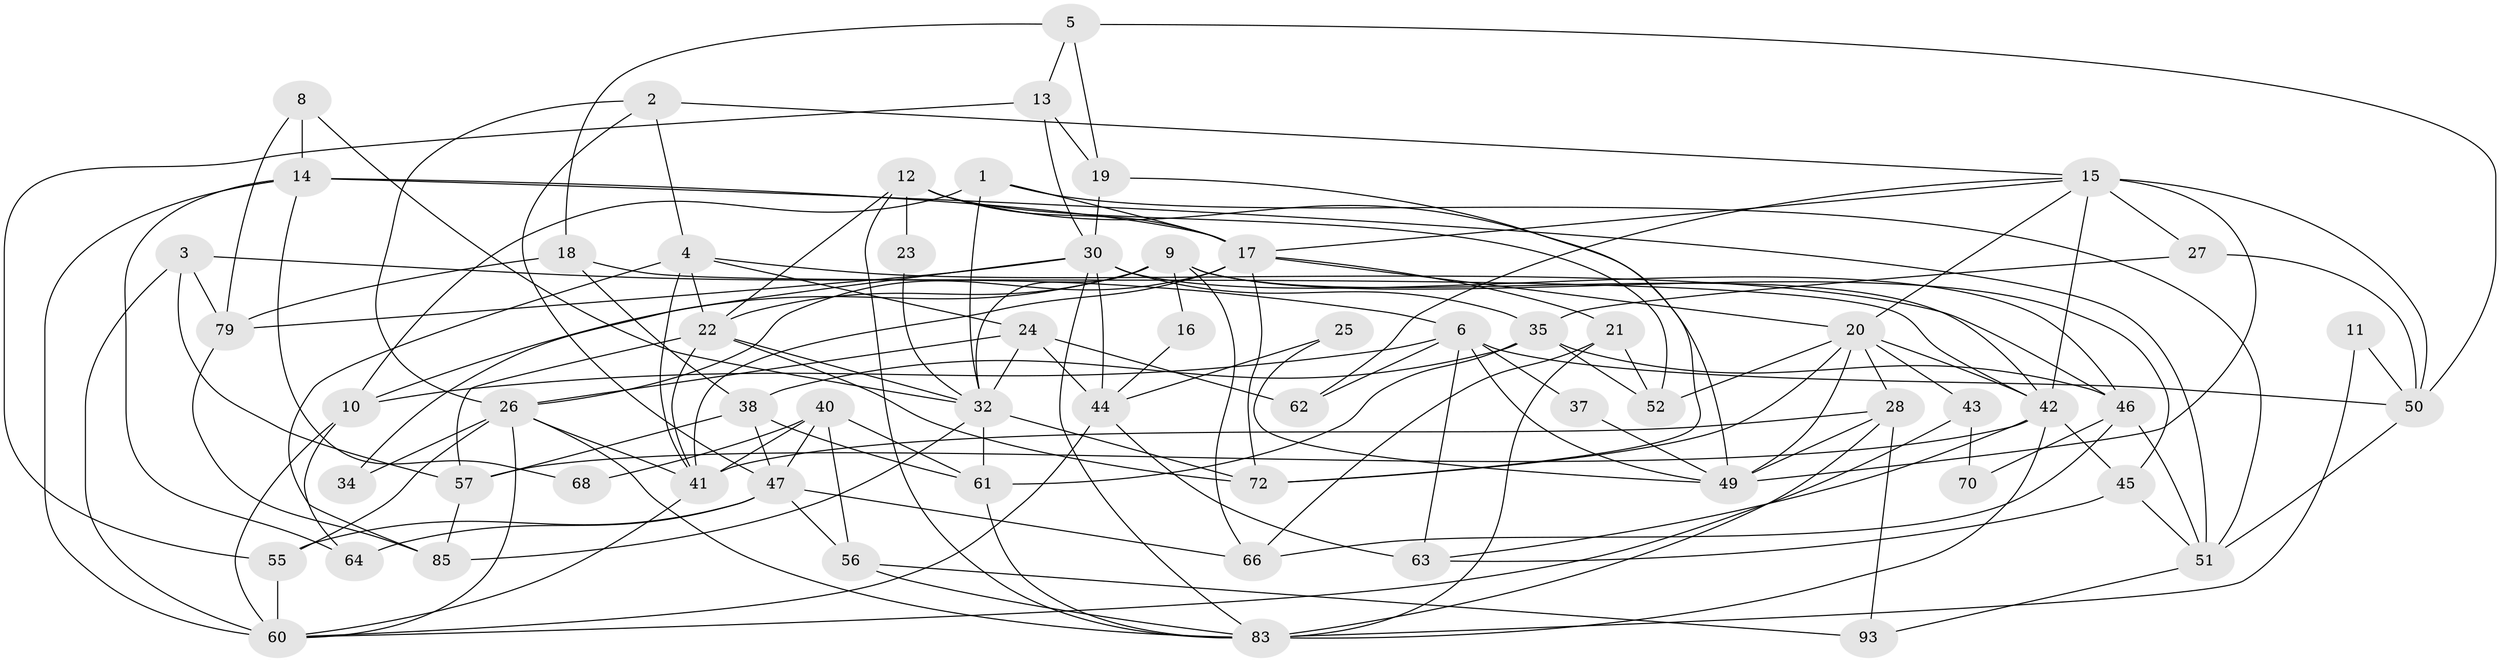 // Generated by graph-tools (version 1.1) at 2025/52/02/27/25 19:52:08]
// undirected, 61 vertices, 152 edges
graph export_dot {
graph [start="1"]
  node [color=gray90,style=filled];
  1;
  2;
  3 [super="+77"];
  4 [super="+92"];
  5 [super="+7"];
  6 [super="+36"];
  8 [super="+39"];
  9 [super="+29"];
  10;
  11;
  12 [super="+31"];
  13 [super="+33"];
  14 [super="+74"];
  15 [super="+73"];
  16;
  17 [super="+65"];
  18;
  19 [super="+69"];
  20 [super="+81"];
  21 [super="+54"];
  22 [super="+67"];
  23 [super="+59"];
  24 [super="+76"];
  25;
  26 [super="+58"];
  27;
  28 [super="+100"];
  30 [super="+78"];
  32 [super="+94"];
  34;
  35 [super="+87"];
  37;
  38 [super="+96"];
  40 [super="+88"];
  41 [super="+48"];
  42 [super="+90"];
  43;
  44;
  45;
  46 [super="+53"];
  47 [super="+101"];
  49 [super="+82"];
  50 [super="+75"];
  51 [super="+98"];
  52 [super="+80"];
  55 [super="+84"];
  56;
  57;
  60 [super="+86"];
  61 [super="+89"];
  62 [super="+97"];
  63 [super="+71"];
  64;
  66;
  68;
  70;
  72 [super="+95"];
  79 [super="+91"];
  83 [super="+99"];
  85;
  93;
  1 -- 17;
  1 -- 10;
  1 -- 51;
  1 -- 32;
  2 -- 26;
  2 -- 4;
  2 -- 15;
  2 -- 47;
  3 -- 60 [weight=2];
  3 -- 57;
  3 -- 6;
  3 -- 79;
  4 -- 85;
  4 -- 22;
  4 -- 24;
  4 -- 41;
  4 -- 46;
  5 -- 50;
  5 -- 18;
  5 -- 19;
  5 -- 13;
  6 -- 50;
  6 -- 49;
  6 -- 37;
  6 -- 10;
  6 -- 62;
  6 -- 63;
  8 -- 32;
  8 -- 79;
  8 -- 14;
  9 -- 10;
  9 -- 22 [weight=2];
  9 -- 45;
  9 -- 42;
  9 -- 16;
  9 -- 32;
  9 -- 66;
  10 -- 60;
  10 -- 64;
  11 -- 83;
  11 -- 50;
  12 -- 17;
  12 -- 52;
  12 -- 23 [weight=2];
  12 -- 49;
  12 -- 83;
  12 -- 22;
  13 -- 55;
  13 -- 30;
  13 -- 19;
  14 -- 17;
  14 -- 68;
  14 -- 64;
  14 -- 51;
  14 -- 60;
  15 -- 27;
  15 -- 50;
  15 -- 62;
  15 -- 49;
  15 -- 17;
  15 -- 20;
  15 -- 42;
  16 -- 44;
  17 -- 41;
  17 -- 26;
  17 -- 20;
  17 -- 72;
  17 -- 21;
  18 -- 42;
  18 -- 38;
  18 -- 79;
  19 -- 30 [weight=2];
  19 -- 72;
  20 -- 49;
  20 -- 52;
  20 -- 72;
  20 -- 42;
  20 -- 43;
  20 -- 28;
  21 -- 66;
  21 -- 83;
  21 -- 52;
  22 -- 41 [weight=2];
  22 -- 57;
  22 -- 72;
  22 -- 32;
  23 -- 32;
  24 -- 44;
  24 -- 26;
  24 -- 32;
  24 -- 62;
  25 -- 49;
  25 -- 44;
  26 -- 41;
  26 -- 34;
  26 -- 55;
  26 -- 60;
  26 -- 83;
  27 -- 50;
  27 -- 35;
  28 -- 93;
  28 -- 49;
  28 -- 41;
  28 -- 83;
  30 -- 83;
  30 -- 44;
  30 -- 35;
  30 -- 34;
  30 -- 46;
  30 -- 79;
  32 -- 85;
  32 -- 61;
  32 -- 72;
  35 -- 46;
  35 -- 52;
  35 -- 38;
  35 -- 61;
  37 -- 49;
  38 -- 61;
  38 -- 47 [weight=2];
  38 -- 57;
  40 -- 47;
  40 -- 41 [weight=2];
  40 -- 68;
  40 -- 56;
  40 -- 61;
  41 -- 60;
  42 -- 45;
  42 -- 83 [weight=2];
  42 -- 57;
  42 -- 63;
  43 -- 70;
  43 -- 60;
  44 -- 60;
  44 -- 63;
  45 -- 51;
  45 -- 63;
  46 -- 66;
  46 -- 51;
  46 -- 70;
  47 -- 56;
  47 -- 64;
  47 -- 66;
  47 -- 55;
  50 -- 51;
  51 -- 93;
  55 -- 60;
  56 -- 93;
  56 -- 83;
  57 -- 85;
  61 -- 83;
  79 -- 85;
}
